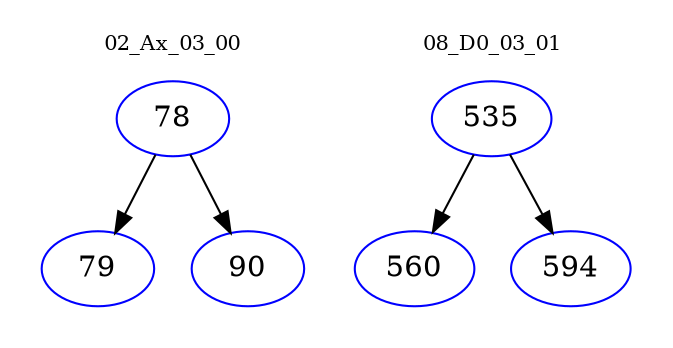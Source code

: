 digraph{
subgraph cluster_0 {
color = white
label = "02_Ax_03_00";
fontsize=10;
T0_78 [label="78", color="blue"]
T0_78 -> T0_79 [color="black"]
T0_79 [label="79", color="blue"]
T0_78 -> T0_90 [color="black"]
T0_90 [label="90", color="blue"]
}
subgraph cluster_1 {
color = white
label = "08_D0_03_01";
fontsize=10;
T1_535 [label="535", color="blue"]
T1_535 -> T1_560 [color="black"]
T1_560 [label="560", color="blue"]
T1_535 -> T1_594 [color="black"]
T1_594 [label="594", color="blue"]
}
}
